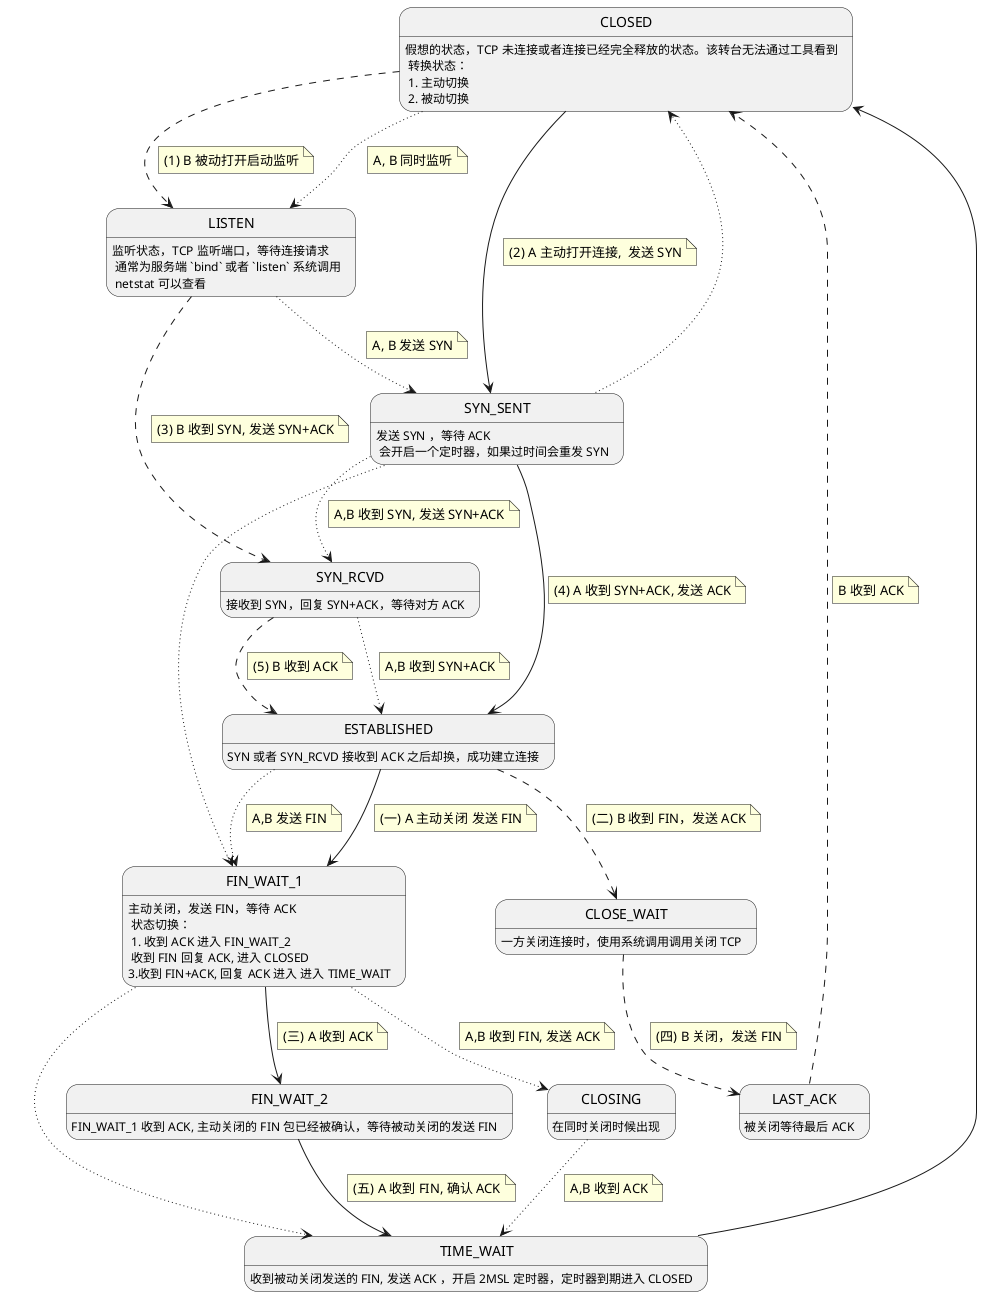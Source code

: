 @startuml
'https://plantuml.com/sequence-diagram

state CLOSED: 假想的状态，TCP 未连接或者连接已经完全释放的状态。该转台无法通过工具看到\n 转换状态：\n 1. 主动切换 \n 2. 被动切换
state LISTEN: 监听状态，TCP 监听端口，等待连接请求\n 通常为服务端 `bind` 或者 `listen` 系统调用\n netstat 可以查看
state SYN_SENT: 发送 SYN ，等待 ACK\n 会开启一个定时器，如果过时间会重发 SYN
state SYN_RCVD: 接收到 SYN，回复 SYN+ACK，等待对方 ACK
state ESTABLISHED: SYN 或者 SYN_RCVD 接收到 ACK 之后却换，成功建立连接
state FIN_WAIT_1: 主动关闭，发送 FIN，等待 ACK\n 状态切换：\n 1. 收到 ACK 进入 FIN_WAIT_2 \n 收到 FIN 回复 ACK, 进入 CLOSED \n3.收到 FIN+ACK, 回复 ACK 进入 进入 TIME_WAIT
state FIN_WAIT_2: FIN_WAIT_1 收到 ACK, 主动关闭的 FIN 包已经被确认，等待被动关闭的发送 FIN
state CLOSING: 在同时关闭时候出现
state TIME_WAIT: 收到被动关闭发送的 FIN, 发送 ACK ，开启 2MSL 定时器，定时器到期进入 CLOSED
state CLOSE_WAIT: 一方关闭连接时，使用系统调用调用关闭 TCP
state LAST_ACK: 被关闭等待最后 ACK

CLOSED -[dotted]-> LISTEN
note on link
    A, B 同时监听
end note
LISTEN -[dotted]-> SYN_SENT
note on link
    A, B 发送 SYN
end note
SYN_SENT -[dotted]-> CLOSED
SYN_SENT -[dotted]-> SYN_RCVD
note on link
    A,B 收到 SYN, 发送 SYN+ACK
end note
SYN_SENT -[dotted]-> FIN_WAIT_1
SYN_RCVD  -[dotted]-> ESTABLISHED
note  on link
    A,B 收到 SYN+ACK
end note
ESTABLISHED  -[dotted]-> FIN_WAIT_1
note on link
    A,B 发送 FIN
end note
FIN_WAIT_1 -[dotted]-> CLOSING
note  on link
    A,B 收到 FIN, 发送 ACK
end note
CLOSING  -[dotted]-> TIME_WAIT
note  on link
    A,B 收到 ACK
end note
FIN_WAIT_1 -[dotted]-> TIME_WAIT
TIME_WAIT --> CLOSED


CLOSED -[dashed]-> LISTEN
note on link
    (1) B 被动打开启动监听
end note
LISTEN -[dashed]-> SYN_RCVD
note on link
    (3) B 收到 SYN, 发送 SYN+ACK
end note
SYN_RCVD -[dashed]-> ESTABLISHED
note on link
    (5) B 收到 ACK
end note
ESTABLISHED -[dashed]-> CLOSE_WAIT
note on link
    (二) B 收到 FIN，发送 ACK
end note
CLOSE_WAIT -[dashed]-> LAST_ACK
note on link
    (四) B 关闭，发送 FIN
end note
LAST_ACK -[dashed]-> CLOSED
note on link
    B 收到 ACK
end note


CLOSED --> SYN_SENT
note on link
    (2) A 主动打开连接,  发送 SYN
end note
SYN_SENT --> ESTABLISHED
note on link
    (4) A 收到 SYN+ACK, 发送 ACK
end note
ESTABLISHED --> FIN_WAIT_1
note on link
    (一) A 主动关闭 发送 FIN
end note
FIN_WAIT_1 --> FIN_WAIT_2
note on link
    (三) A 收到 ACK
end note
FIN_WAIT_2  --> TIME_WAIT
note on link
    (五) A 收到 FIN, 确认 ACK
end note
@enduml